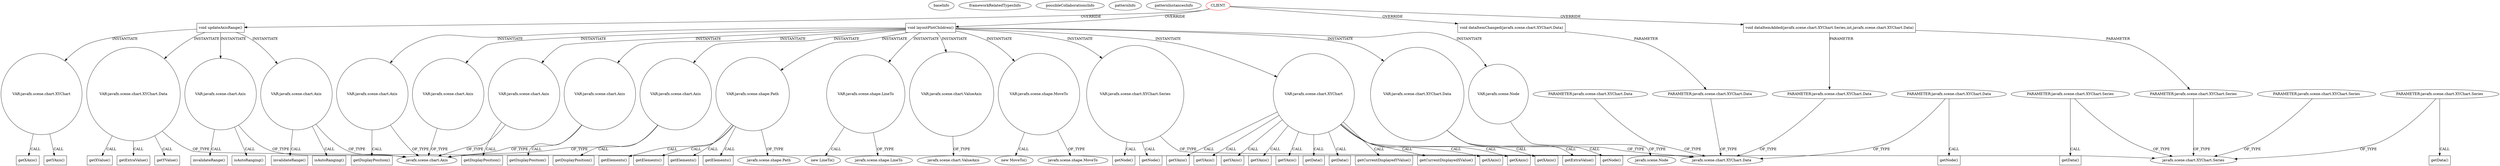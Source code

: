 digraph {
baseInfo[graphId=2512,category="pattern",isAnonymous=false,possibleRelation=false]
frameworkRelatedTypesInfo[]
possibleCollaborationsInfo[]
patternInfo[frequency=2.0,patternRootClient=0]
patternInstancesInfo[0="LichuanLu-ShunUI-FX~/LichuanLu-ShunUI-FX/ShunUI-FX-master/src/view/chart/StackedBarChart.java~StackedBarChart~811",1="TomaszKorecki-InvestorAssistant~/TomaszKorecki-InvestorAssistant/InvestorAssistant-master/Investor's assistant/src/investor/charts/CandleChart.java~CandleStickChart~1473"]
14[label="javafx.scene.chart.XYChart.Series",vertexType="FRAMEWORK_CLASS_TYPE",isFrameworkType=false]
13[label="PARAMETER:javafx.scene.chart.XYChart.Series",vertexType="PARAMETER_DECLARATION",isFrameworkType=false]
78[label="PARAMETER:javafx.scene.chart.XYChart.Series",vertexType="PARAMETER_DECLARATION",isFrameworkType=false]
108[label="PARAMETER:javafx.scene.chart.XYChart.Series",vertexType="PARAMETER_DECLARATION",isFrameworkType=false]
529[label="PARAMETER:javafx.scene.chart.XYChart.Series",vertexType="PARAMETER_DECLARATION",isFrameworkType=false]
12[label="void dataItemAdded(javafx.scene.chart.XYChart.Series,int,javafx.scene.chart.XYChart.Data)",vertexType="OVERRIDING_METHOD_DECLARATION",isFrameworkType=false,shape=box]
15[label="PARAMETER:javafx.scene.chart.XYChart.Data",vertexType="PARAMETER_DECLARATION",isFrameworkType=false]
16[label="javafx.scene.chart.XYChart.Data",vertexType="FRAMEWORK_CLASS_TYPE",isFrameworkType=false]
0[label="CLIENT",vertexType="ROOT_CLIENT_CLASS_DECLARATION",isFrameworkType=false,color=red]
83[label="getData()",vertexType="INSIDE_CALL",isFrameworkType=false,shape=box]
133[label="getData()",vertexType="INSIDE_CALL",isFrameworkType=false,shape=box]
166[label="void updateAxisRange()",vertexType="OVERRIDING_METHOD_DECLARATION",isFrameworkType=false,shape=box]
56[label="PARAMETER:javafx.scene.chart.XYChart.Data",vertexType="PARAMETER_DECLARATION",isFrameworkType=false]
525[label="PARAMETER:javafx.scene.chart.XYChart.Data",vertexType="PARAMETER_DECLARATION",isFrameworkType=false]
30[label="PARAMETER:javafx.scene.chart.XYChart.Data",vertexType="PARAMETER_DECLARATION",isFrameworkType=false]
206[label="void layoutPlotChildren()",vertexType="OVERRIDING_METHOD_DECLARATION",isFrameworkType=false,shape=box]
223[label="VAR:javafx.scene.shape.Path",vertexType="VARIABLE_EXPRESION",isFrameworkType=false,shape=circle]
97[label="javafx.scene.shape.Path",vertexType="FRAMEWORK_CLASS_TYPE",isFrameworkType=false]
314[label="VAR:javafx.scene.shape.LineTo",vertexType="VARIABLE_EXPRESION",isFrameworkType=false,shape=circle]
313[label="new LineTo()",vertexType="CONSTRUCTOR_CALL",isFrameworkType=false]
315[label="javafx.scene.shape.LineTo",vertexType="FRAMEWORK_CLASS_TYPE",isFrameworkType=false]
210[label="VAR:javafx.scene.chart.ValueAxis",vertexType="VARIABLE_EXPRESION",isFrameworkType=false,shape=circle]
11[label="javafx.scene.chart.ValueAxis",vertexType="FRAMEWORK_CLASS_TYPE",isFrameworkType=false]
322[label="getElements()",vertexType="INSIDE_CALL",isFrameworkType=false,shape=box]
312[label="getElements()",vertexType="INSIDE_CALL",isFrameworkType=false,shape=box]
307[label="getElements()",vertexType="INSIDE_CALL",isFrameworkType=false,shape=box]
317[label="getElements()",vertexType="INSIDE_CALL",isFrameworkType=false,shape=box]
309[label="VAR:javafx.scene.shape.MoveTo",vertexType="VARIABLE_EXPRESION",isFrameworkType=false,shape=circle]
308[label="new MoveTo()",vertexType="CONSTRUCTOR_CALL",isFrameworkType=false]
218[label="VAR:javafx.scene.chart.XYChart.Series",vertexType="VARIABLE_EXPRESION",isFrameworkType=false,shape=circle]
167[label="VAR:javafx.scene.chart.XYChart",vertexType="VARIABLE_EXPRESION",isFrameworkType=false,shape=circle]
171[label="getYAxis()",vertexType="INSIDE_CALL",isFrameworkType=false,shape=box]
213[label="VAR:javafx.scene.chart.XYChart",vertexType="VARIABLE_EXPRESION",isFrameworkType=false,shape=circle]
241[label="getYAxis()",vertexType="INSIDE_CALL",isFrameworkType=false,shape=box]
305[label="getYAxis()",vertexType="INSIDE_CALL",isFrameworkType=false,shape=box]
300[label="getYAxis()",vertexType="INSIDE_CALL",isFrameworkType=false,shape=box]
267[label="getYAxis()",vertexType="INSIDE_CALL",isFrameworkType=false,shape=box]
260[label="getYAxis()",vertexType="INSIDE_CALL",isFrameworkType=false,shape=box]
214[label="getData()",vertexType="INSIDE_CALL",isFrameworkType=false,shape=box]
217[label="getData()",vertexType="INSIDE_CALL",isFrameworkType=false,shape=box]
310[label="javafx.scene.shape.MoveTo",vertexType="FRAMEWORK_CLASS_TYPE",isFrameworkType=false]
55[label="void dataItemChanged(javafx.scene.chart.XYChart.Data)",vertexType="OVERRIDING_METHOD_DECLARATION",isFrameworkType=false,shape=box]
262[label="getCurrentDisplayedYValue()",vertexType="INSIDE_CALL",isFrameworkType=false,shape=box]
184[label="VAR:javafx.scene.chart.XYChart.Data",vertexType="VARIABLE_EXPRESION",isFrameworkType=false,shape=circle]
203[label="getExtraValue()",vertexType="INSIDE_CALL",isFrameworkType=false,shape=box]
201[label="getYValue()",vertexType="INSIDE_CALL",isFrameworkType=false,shape=box]
185[label="getXValue()",vertexType="INSIDE_CALL",isFrameworkType=false,shape=box]
244[label="VAR:javafx.scene.chart.XYChart.Data",vertexType="VARIABLE_EXPRESION",isFrameworkType=false,shape=circle]
248[label="getExtraValue()",vertexType="INSIDE_CALL",isFrameworkType=false,shape=box]
255[label="getCurrentDisplayedXValue()",vertexType="INSIDE_CALL",isFrameworkType=false,shape=box]
277[label="VAR:javafx.scene.Node",vertexType="VARIABLE_EXPRESION",isFrameworkType=false,shape=circle]
69[label="javafx.scene.Node",vertexType="FRAMEWORK_CLASS_TYPE",isFrameworkType=false]
35[label="getNode()",vertexType="INSIDE_CALL",isFrameworkType=false,shape=box]
222[label="getNode()",vertexType="INSIDE_CALL",isFrameworkType=false,shape=box]
245[label="getNode()",vertexType="INSIDE_CALL",isFrameworkType=false,shape=box]
219[label="getNode()",vertexType="INSIDE_CALL",isFrameworkType=false,shape=box]
168[label="getXAxis()",vertexType="INSIDE_CALL",isFrameworkType=false,shape=box]
274[label="getXAxis()",vertexType="INSIDE_CALL",isFrameworkType=false,shape=box]
253[label="getXAxis()",vertexType="INSIDE_CALL",isFrameworkType=false,shape=box]
234[label="getXAxis()",vertexType="INSIDE_CALL",isFrameworkType=false,shape=box]
263[label="VAR:javafx.scene.chart.Axis",vertexType="VARIABLE_EXPRESION",isFrameworkType=false,shape=circle]
264[label="getDisplayPosition()",vertexType="INSIDE_CALL",isFrameworkType=false,shape=box]
174[label="javafx.scene.chart.Axis",vertexType="FRAMEWORK_CLASS_TYPE",isFrameworkType=false]
172[label="VAR:javafx.scene.chart.Axis",vertexType="VARIABLE_EXPRESION",isFrameworkType=false,shape=circle]
173[label="isAutoRanging()",vertexType="INSIDE_CALL",isFrameworkType=false,shape=box]
189[label="VAR:javafx.scene.chart.Axis",vertexType="VARIABLE_EXPRESION",isFrameworkType=false,shape=circle]
190[label="isAutoRanging()",vertexType="INSIDE_CALL",isFrameworkType=false,shape=box]
188[label="invalidateRange()",vertexType="INSIDE_CALL",isFrameworkType=false,shape=box]
205[label="invalidateRange()",vertexType="INSIDE_CALL",isFrameworkType=false,shape=box]
256[label="VAR:javafx.scene.chart.Axis",vertexType="VARIABLE_EXPRESION",isFrameworkType=false,shape=circle]
257[label="getDisplayPosition()",vertexType="INSIDE_CALL",isFrameworkType=false,shape=box]
270[label="VAR:javafx.scene.chart.Axis",vertexType="VARIABLE_EXPRESION",isFrameworkType=false,shape=circle]
271[label="getDisplayPosition()",vertexType="INSIDE_CALL",isFrameworkType=false,shape=box]
230[label="VAR:javafx.scene.chart.Axis",vertexType="VARIABLE_EXPRESION",isFrameworkType=false,shape=circle]
231[label="getDisplayPosition()",vertexType="INSIDE_CALL",isFrameworkType=false,shape=box]
249[label="VAR:javafx.scene.chart.Axis",vertexType="VARIABLE_EXPRESION",isFrameworkType=false,shape=circle]
189->190[label="CALL"]
244->248[label="CALL"]
309->308[label="CALL"]
12->15[label="PARAMETER"]
166->184[label="INSTANTIATE"]
206->218[label="INSTANTIATE"]
525->16[label="OF_TYPE"]
218->14[label="OF_TYPE"]
213->214[label="CALL"]
0->166[label="OVERRIDE"]
213->260[label="CALL"]
223->312[label="CALL"]
213->267[label="CALL"]
213->255[label="CALL"]
213->241[label="CALL"]
15->16[label="OF_TYPE"]
184->201[label="CALL"]
206->249[label="INSTANTIATE"]
30->16[label="OF_TYPE"]
206->230[label="INSTANTIATE"]
184->16[label="OF_TYPE"]
529->14[label="OF_TYPE"]
206->263[label="INSTANTIATE"]
166->172[label="INSTANTIATE"]
218->219[label="CALL"]
12->13[label="PARAMETER"]
108->14[label="OF_TYPE"]
213->274[label="CALL"]
206->277[label="INSTANTIATE"]
78->14[label="OF_TYPE"]
210->11[label="OF_TYPE"]
263->174[label="OF_TYPE"]
230->231[label="CALL"]
184->203[label="CALL"]
213->234[label="CALL"]
206->210[label="INSTANTIATE"]
56->16[label="OF_TYPE"]
223->307[label="CALL"]
108->133[label="CALL"]
213->262[label="CALL"]
172->174[label="OF_TYPE"]
172->188[label="CALL"]
223->97[label="OF_TYPE"]
244->245[label="CALL"]
244->16[label="OF_TYPE"]
78->83[label="CALL"]
172->173[label="CALL"]
256->174[label="OF_TYPE"]
314->313[label="CALL"]
184->185[label="CALL"]
206->244[label="INSTANTIATE"]
263->264[label="CALL"]
0->12[label="OVERRIDE"]
218->222[label="CALL"]
223->317[label="CALL"]
213->253[label="CALL"]
314->315[label="OF_TYPE"]
309->310[label="OF_TYPE"]
0->206[label="OVERRIDE"]
55->56[label="PARAMETER"]
167->171[label="CALL"]
206->213[label="INSTANTIATE"]
167->168[label="CALL"]
166->167[label="INSTANTIATE"]
206->256[label="INSTANTIATE"]
206->314[label="INSTANTIATE"]
223->322[label="CALL"]
213->300[label="CALL"]
189->205[label="CALL"]
0->55[label="OVERRIDE"]
206->223[label="INSTANTIATE"]
249->174[label="OF_TYPE"]
213->217[label="CALL"]
13->14[label="OF_TYPE"]
213->305[label="CALL"]
277->69[label="OF_TYPE"]
230->174[label="OF_TYPE"]
256->257[label="CALL"]
189->174[label="OF_TYPE"]
30->35[label="CALL"]
206->270[label="INSTANTIATE"]
270->271[label="CALL"]
206->309[label="INSTANTIATE"]
166->189[label="INSTANTIATE"]
270->174[label="OF_TYPE"]
}

